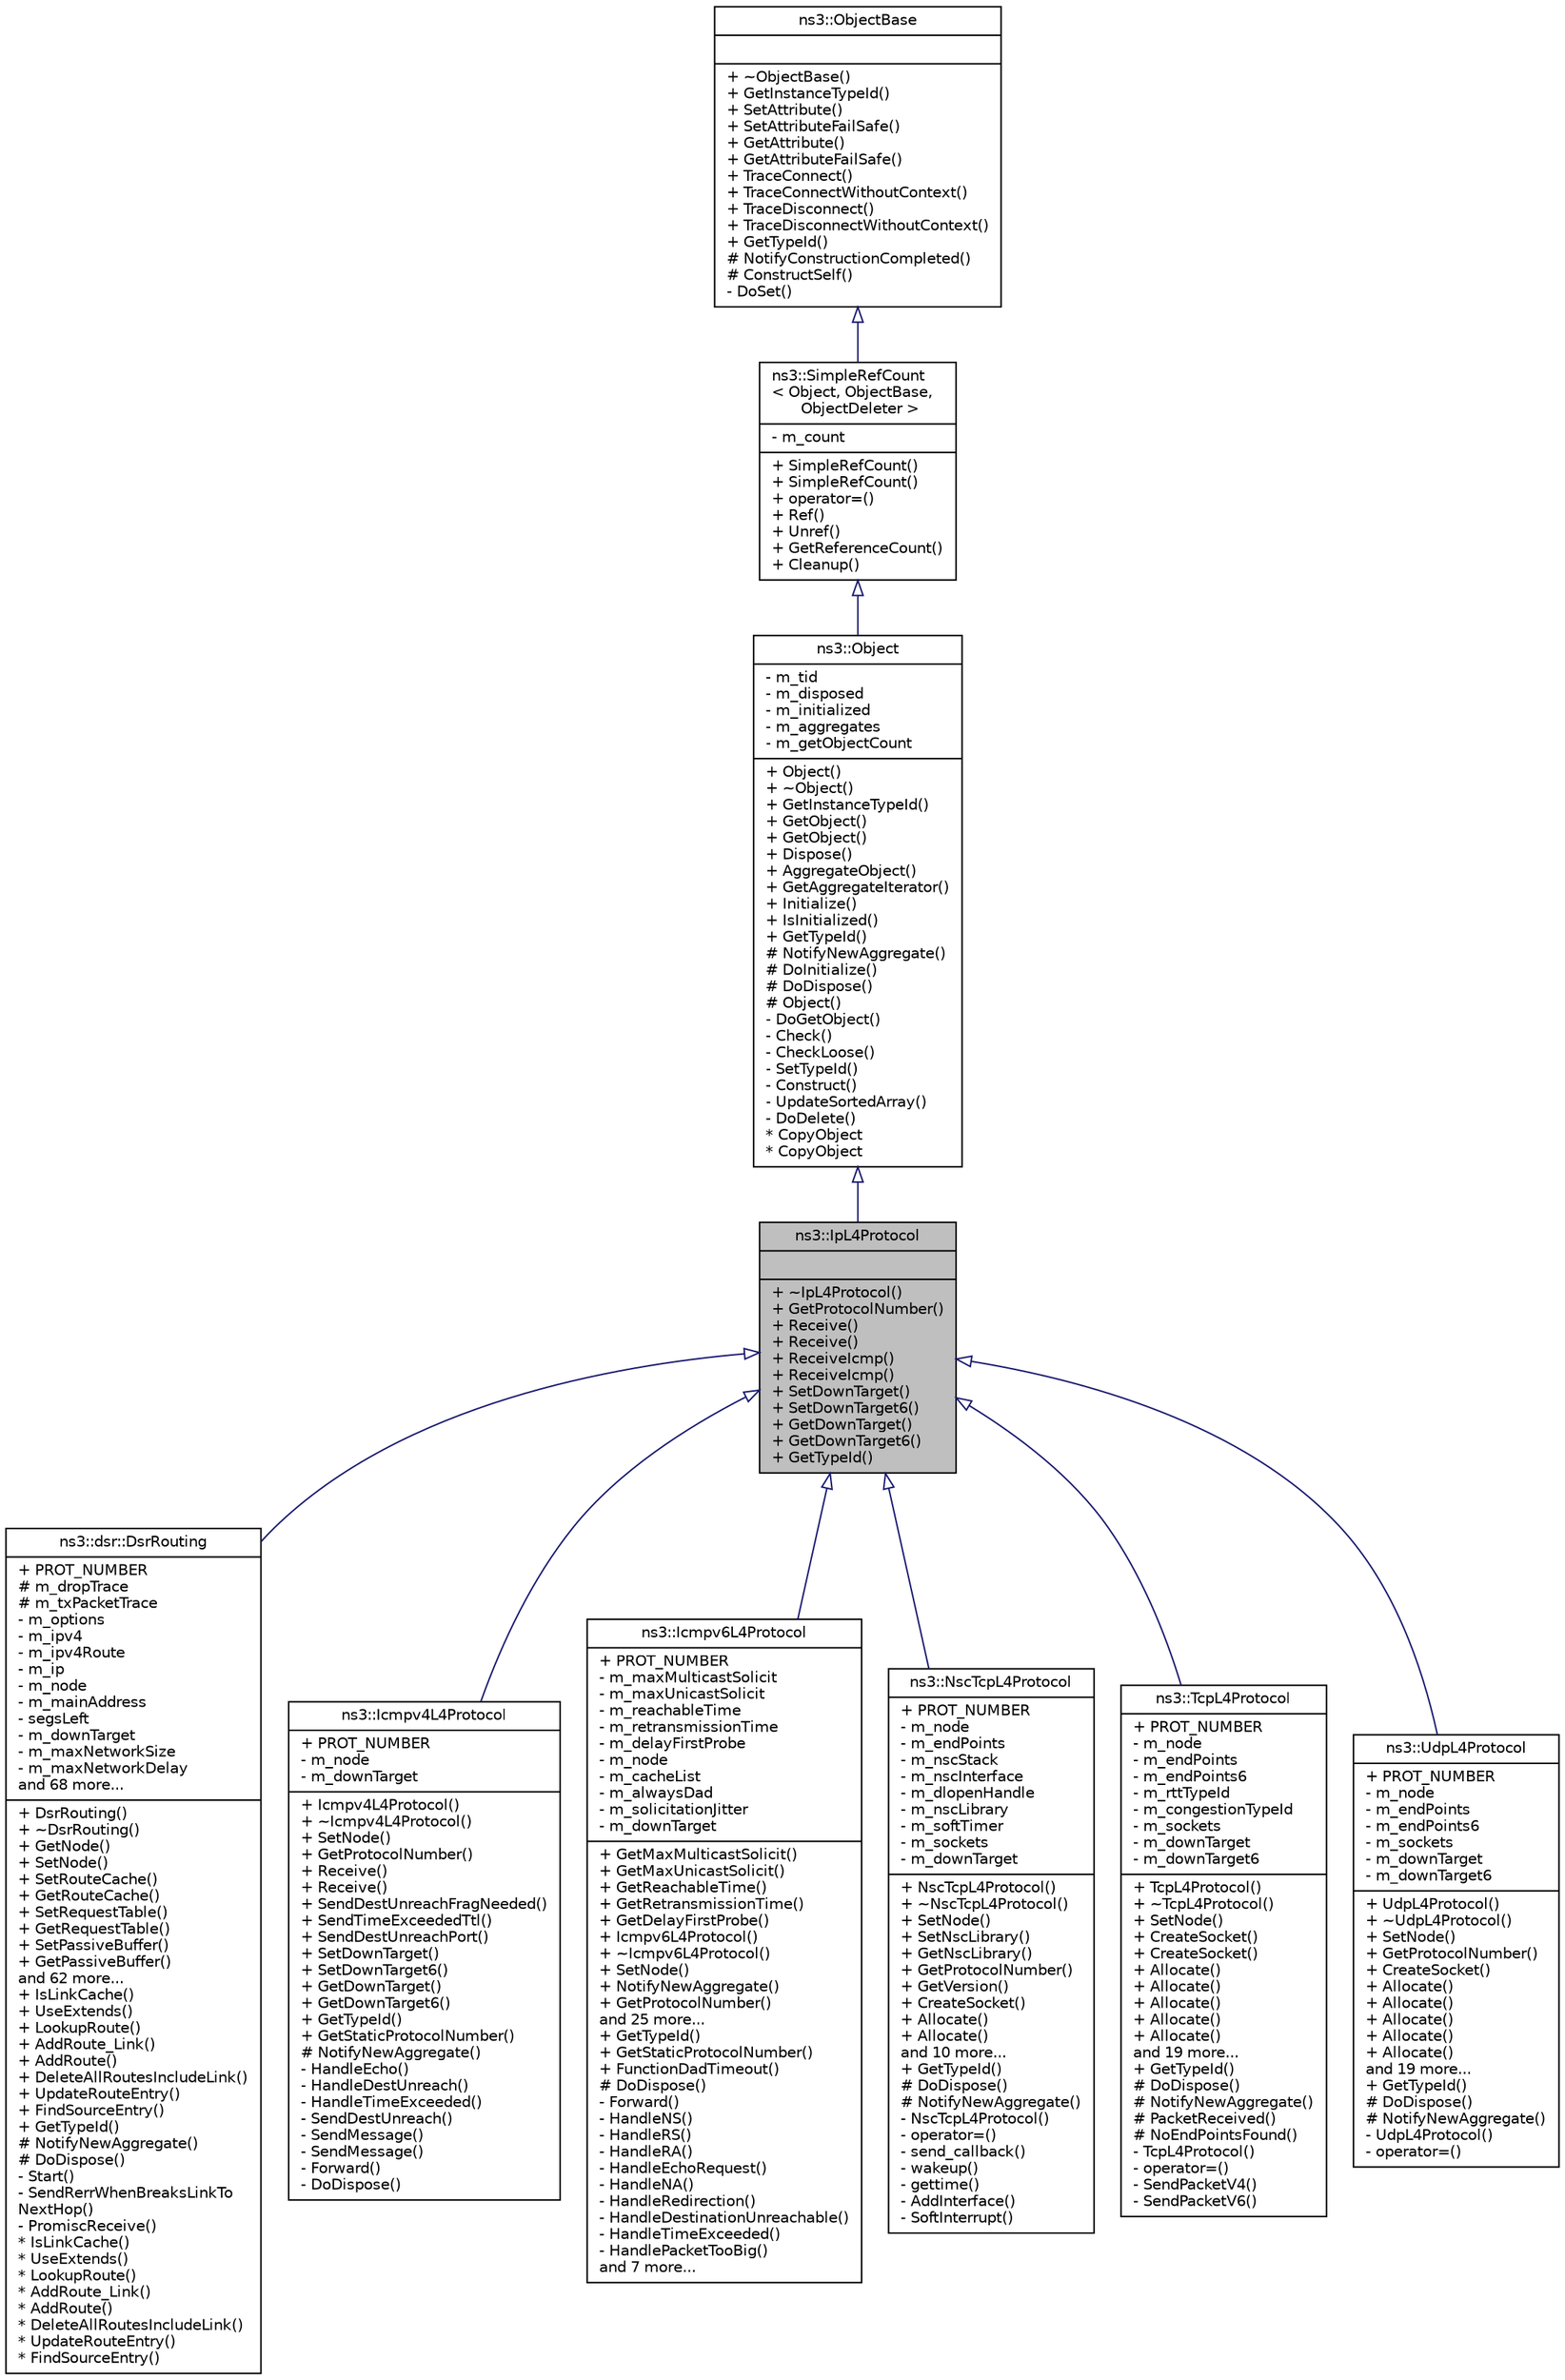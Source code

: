 digraph "ns3::IpL4Protocol"
{
  edge [fontname="Helvetica",fontsize="10",labelfontname="Helvetica",labelfontsize="10"];
  node [fontname="Helvetica",fontsize="10",shape=record];
  Node1 [label="{ns3::IpL4Protocol\n||+ ~IpL4Protocol()\l+ GetProtocolNumber()\l+ Receive()\l+ Receive()\l+ ReceiveIcmp()\l+ ReceiveIcmp()\l+ SetDownTarget()\l+ SetDownTarget6()\l+ GetDownTarget()\l+ GetDownTarget6()\l+ GetTypeId()\l}",height=0.2,width=0.4,color="black", fillcolor="grey75", style="filled", fontcolor="black"];
  Node2 -> Node1 [dir="back",color="midnightblue",fontsize="10",style="solid",arrowtail="onormal"];
  Node2 [label="{ns3::Object\n|- m_tid\l- m_disposed\l- m_initialized\l- m_aggregates\l- m_getObjectCount\l|+ Object()\l+ ~Object()\l+ GetInstanceTypeId()\l+ GetObject()\l+ GetObject()\l+ Dispose()\l+ AggregateObject()\l+ GetAggregateIterator()\l+ Initialize()\l+ IsInitialized()\l+ GetTypeId()\l# NotifyNewAggregate()\l# DoInitialize()\l# DoDispose()\l# Object()\l- DoGetObject()\l- Check()\l- CheckLoose()\l- SetTypeId()\l- Construct()\l- UpdateSortedArray()\l- DoDelete()\l* CopyObject\l* CopyObject\l}",height=0.2,width=0.4,color="black", fillcolor="white", style="filled",URL="$d9/d77/classns3_1_1Object.html",tooltip="A base class which provides memory management and object aggregation. "];
  Node3 -> Node2 [dir="back",color="midnightblue",fontsize="10",style="solid",arrowtail="onormal"];
  Node3 [label="{ns3::SimpleRefCount\l\< Object, ObjectBase,\l ObjectDeleter \>\n|- m_count\l|+ SimpleRefCount()\l+ SimpleRefCount()\l+ operator=()\l+ Ref()\l+ Unref()\l+ GetReferenceCount()\l+ Cleanup()\l}",height=0.2,width=0.4,color="black", fillcolor="white", style="filled",URL="$da/da1/classns3_1_1SimpleRefCount.html"];
  Node4 -> Node3 [dir="back",color="midnightblue",fontsize="10",style="solid",arrowtail="onormal"];
  Node4 [label="{ns3::ObjectBase\n||+ ~ObjectBase()\l+ GetInstanceTypeId()\l+ SetAttribute()\l+ SetAttributeFailSafe()\l+ GetAttribute()\l+ GetAttributeFailSafe()\l+ TraceConnect()\l+ TraceConnectWithoutContext()\l+ TraceDisconnect()\l+ TraceDisconnectWithoutContext()\l+ GetTypeId()\l# NotifyConstructionCompleted()\l# ConstructSelf()\l- DoSet()\l}",height=0.2,width=0.4,color="black", fillcolor="white", style="filled",URL="$d2/dac/classns3_1_1ObjectBase.html",tooltip="Anchor the ns-3 type and attribute system. "];
  Node1 -> Node5 [dir="back",color="midnightblue",fontsize="10",style="solid",arrowtail="onormal"];
  Node5 [label="{ns3::dsr::DsrRouting\n|+ PROT_NUMBER\l# m_dropTrace\l# m_txPacketTrace\l- m_options\l- m_ipv4\l- m_ipv4Route\l- m_ip\l- m_node\l- m_mainAddress\l- segsLeft\l- m_downTarget\l- m_maxNetworkSize\l- m_maxNetworkDelay\land 68 more...\l|+ DsrRouting()\l+ ~DsrRouting()\l+ GetNode()\l+ SetNode()\l+ SetRouteCache()\l+ GetRouteCache()\l+ SetRequestTable()\l+ GetRequestTable()\l+ SetPassiveBuffer()\l+ GetPassiveBuffer()\land 62 more...\l+ IsLinkCache()\l+ UseExtends()\l+ LookupRoute()\l+ AddRoute_Link()\l+ AddRoute()\l+ DeleteAllRoutesIncludeLink()\l+ UpdateRouteEntry()\l+ FindSourceEntry()\l+ GetTypeId()\l# NotifyNewAggregate()\l# DoDispose()\l- Start()\l- SendRerrWhenBreaksLinkTo\lNextHop()\l- PromiscReceive()\l* IsLinkCache()\l* UseExtends()\l* LookupRoute()\l* AddRoute_Link()\l* AddRoute()\l* DeleteAllRoutesIncludeLink()\l* UpdateRouteEntry()\l* FindSourceEntry()\l}",height=0.2,width=0.4,color="black", fillcolor="white", style="filled",URL="$df/d32/classns3_1_1dsr_1_1DsrRouting.html",tooltip="Dsr Routing base. "];
  Node1 -> Node6 [dir="back",color="midnightblue",fontsize="10",style="solid",arrowtail="onormal"];
  Node6 [label="{ns3::Icmpv4L4Protocol\n|+ PROT_NUMBER\l- m_node\l- m_downTarget\l|+ Icmpv4L4Protocol()\l+ ~Icmpv4L4Protocol()\l+ SetNode()\l+ GetProtocolNumber()\l+ Receive()\l+ Receive()\l+ SendDestUnreachFragNeeded()\l+ SendTimeExceededTtl()\l+ SendDestUnreachPort()\l+ SetDownTarget()\l+ SetDownTarget6()\l+ GetDownTarget()\l+ GetDownTarget6()\l+ GetTypeId()\l+ GetStaticProtocolNumber()\l# NotifyNewAggregate()\l- HandleEcho()\l- HandleDestUnreach()\l- HandleTimeExceeded()\l- SendDestUnreach()\l- SendMessage()\l- SendMessage()\l- Forward()\l- DoDispose()\l}",height=0.2,width=0.4,color="black", fillcolor="white", style="filled",URL="$df/d1c/classns3_1_1Icmpv4L4Protocol.html",tooltip="This is the implementation of the ICMP protocol as described in {792}. "];
  Node1 -> Node7 [dir="back",color="midnightblue",fontsize="10",style="solid",arrowtail="onormal"];
  Node7 [label="{ns3::Icmpv6L4Protocol\n|+ PROT_NUMBER\l- m_maxMulticastSolicit\l- m_maxUnicastSolicit\l- m_reachableTime\l- m_retransmissionTime\l- m_delayFirstProbe\l- m_node\l- m_cacheList\l- m_alwaysDad\l- m_solicitationJitter\l- m_downTarget\l|+ GetMaxMulticastSolicit()\l+ GetMaxUnicastSolicit()\l+ GetReachableTime()\l+ GetRetransmissionTime()\l+ GetDelayFirstProbe()\l+ Icmpv6L4Protocol()\l+ ~Icmpv6L4Protocol()\l+ SetNode()\l+ NotifyNewAggregate()\l+ GetProtocolNumber()\land 25 more...\l+ GetTypeId()\l+ GetStaticProtocolNumber()\l+ FunctionDadTimeout()\l# DoDispose()\l- Forward()\l- HandleNS()\l- HandleRS()\l- HandleRA()\l- HandleEchoRequest()\l- HandleNA()\l- HandleRedirection()\l- HandleDestinationUnreachable()\l- HandleTimeExceeded()\l- HandlePacketTooBig()\land 7 more...\l}",height=0.2,width=0.4,color="black", fillcolor="white", style="filled",URL="$d7/d1d/classns3_1_1Icmpv6L4Protocol.html",tooltip="An implementation of the ICMPv6 protocol. "];
  Node1 -> Node8 [dir="back",color="midnightblue",fontsize="10",style="solid",arrowtail="onormal"];
  Node8 [label="{ns3::NscTcpL4Protocol\n|+ PROT_NUMBER\l- m_node\l- m_endPoints\l- m_nscStack\l- m_nscInterface\l- m_dlopenHandle\l- m_nscLibrary\l- m_softTimer\l- m_sockets\l- m_downTarget\l|+ NscTcpL4Protocol()\l+ ~NscTcpL4Protocol()\l+ SetNode()\l+ SetNscLibrary()\l+ GetNscLibrary()\l+ GetProtocolNumber()\l+ GetVersion()\l+ CreateSocket()\l+ Allocate()\l+ Allocate()\land 10 more...\l+ GetTypeId()\l# DoDispose()\l# NotifyNewAggregate()\l- NscTcpL4Protocol()\l- operator=()\l- send_callback()\l- wakeup()\l- gettime()\l- AddInterface()\l- SoftInterrupt()\l}",height=0.2,width=0.4,color="black", fillcolor="white", style="filled",URL="$dd/dfe/classns3_1_1NscTcpL4Protocol.html",tooltip="Nsc wrapper glue, to interface with the Ipv4 protocol underneath. "];
  Node1 -> Node9 [dir="back",color="midnightblue",fontsize="10",style="solid",arrowtail="onormal"];
  Node9 [label="{ns3::TcpL4Protocol\n|+ PROT_NUMBER\l- m_node\l- m_endPoints\l- m_endPoints6\l- m_rttTypeId\l- m_congestionTypeId\l- m_sockets\l- m_downTarget\l- m_downTarget6\l|+ TcpL4Protocol()\l+ ~TcpL4Protocol()\l+ SetNode()\l+ CreateSocket()\l+ CreateSocket()\l+ Allocate()\l+ Allocate()\l+ Allocate()\l+ Allocate()\l+ Allocate()\land 19 more...\l+ GetTypeId()\l# DoDispose()\l# NotifyNewAggregate()\l# PacketReceived()\l# NoEndPointsFound()\l- TcpL4Protocol()\l- operator=()\l- SendPacketV4()\l- SendPacketV6()\l}",height=0.2,width=0.4,color="black", fillcolor="white", style="filled",URL="$df/dc9/classns3_1_1TcpL4Protocol.html",tooltip="TCP socket creation and multiplexing/demultiplexing. "];
  Node1 -> Node10 [dir="back",color="midnightblue",fontsize="10",style="solid",arrowtail="onormal"];
  Node10 [label="{ns3::UdpL4Protocol\n|+ PROT_NUMBER\l- m_node\l- m_endPoints\l- m_endPoints6\l- m_sockets\l- m_downTarget\l- m_downTarget6\l|+ UdpL4Protocol()\l+ ~UdpL4Protocol()\l+ SetNode()\l+ GetProtocolNumber()\l+ CreateSocket()\l+ Allocate()\l+ Allocate()\l+ Allocate()\l+ Allocate()\l+ Allocate()\land 19 more...\l+ GetTypeId()\l# DoDispose()\l# NotifyNewAggregate()\l- UdpL4Protocol()\l- operator=()\l}",height=0.2,width=0.4,color="black", fillcolor="white", style="filled",URL="$d0/d31/classns3_1_1UdpL4Protocol.html",tooltip="Implementation of the UDP protocol. "];
}
